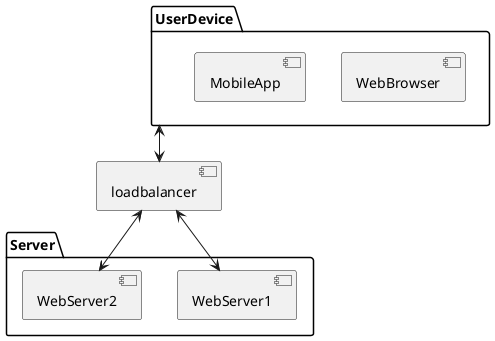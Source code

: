 @startuml
package UserDevice {
    component WebBrowser
    component MobileApp
}

component loadbalancer

package Server {
    component WebServer1
    component WebServer2
}

UserDevice <-down-> loadbalancer
loadbalancer <-down-> WebServer1
loadbalancer <-down-> WebServer2

@enduml